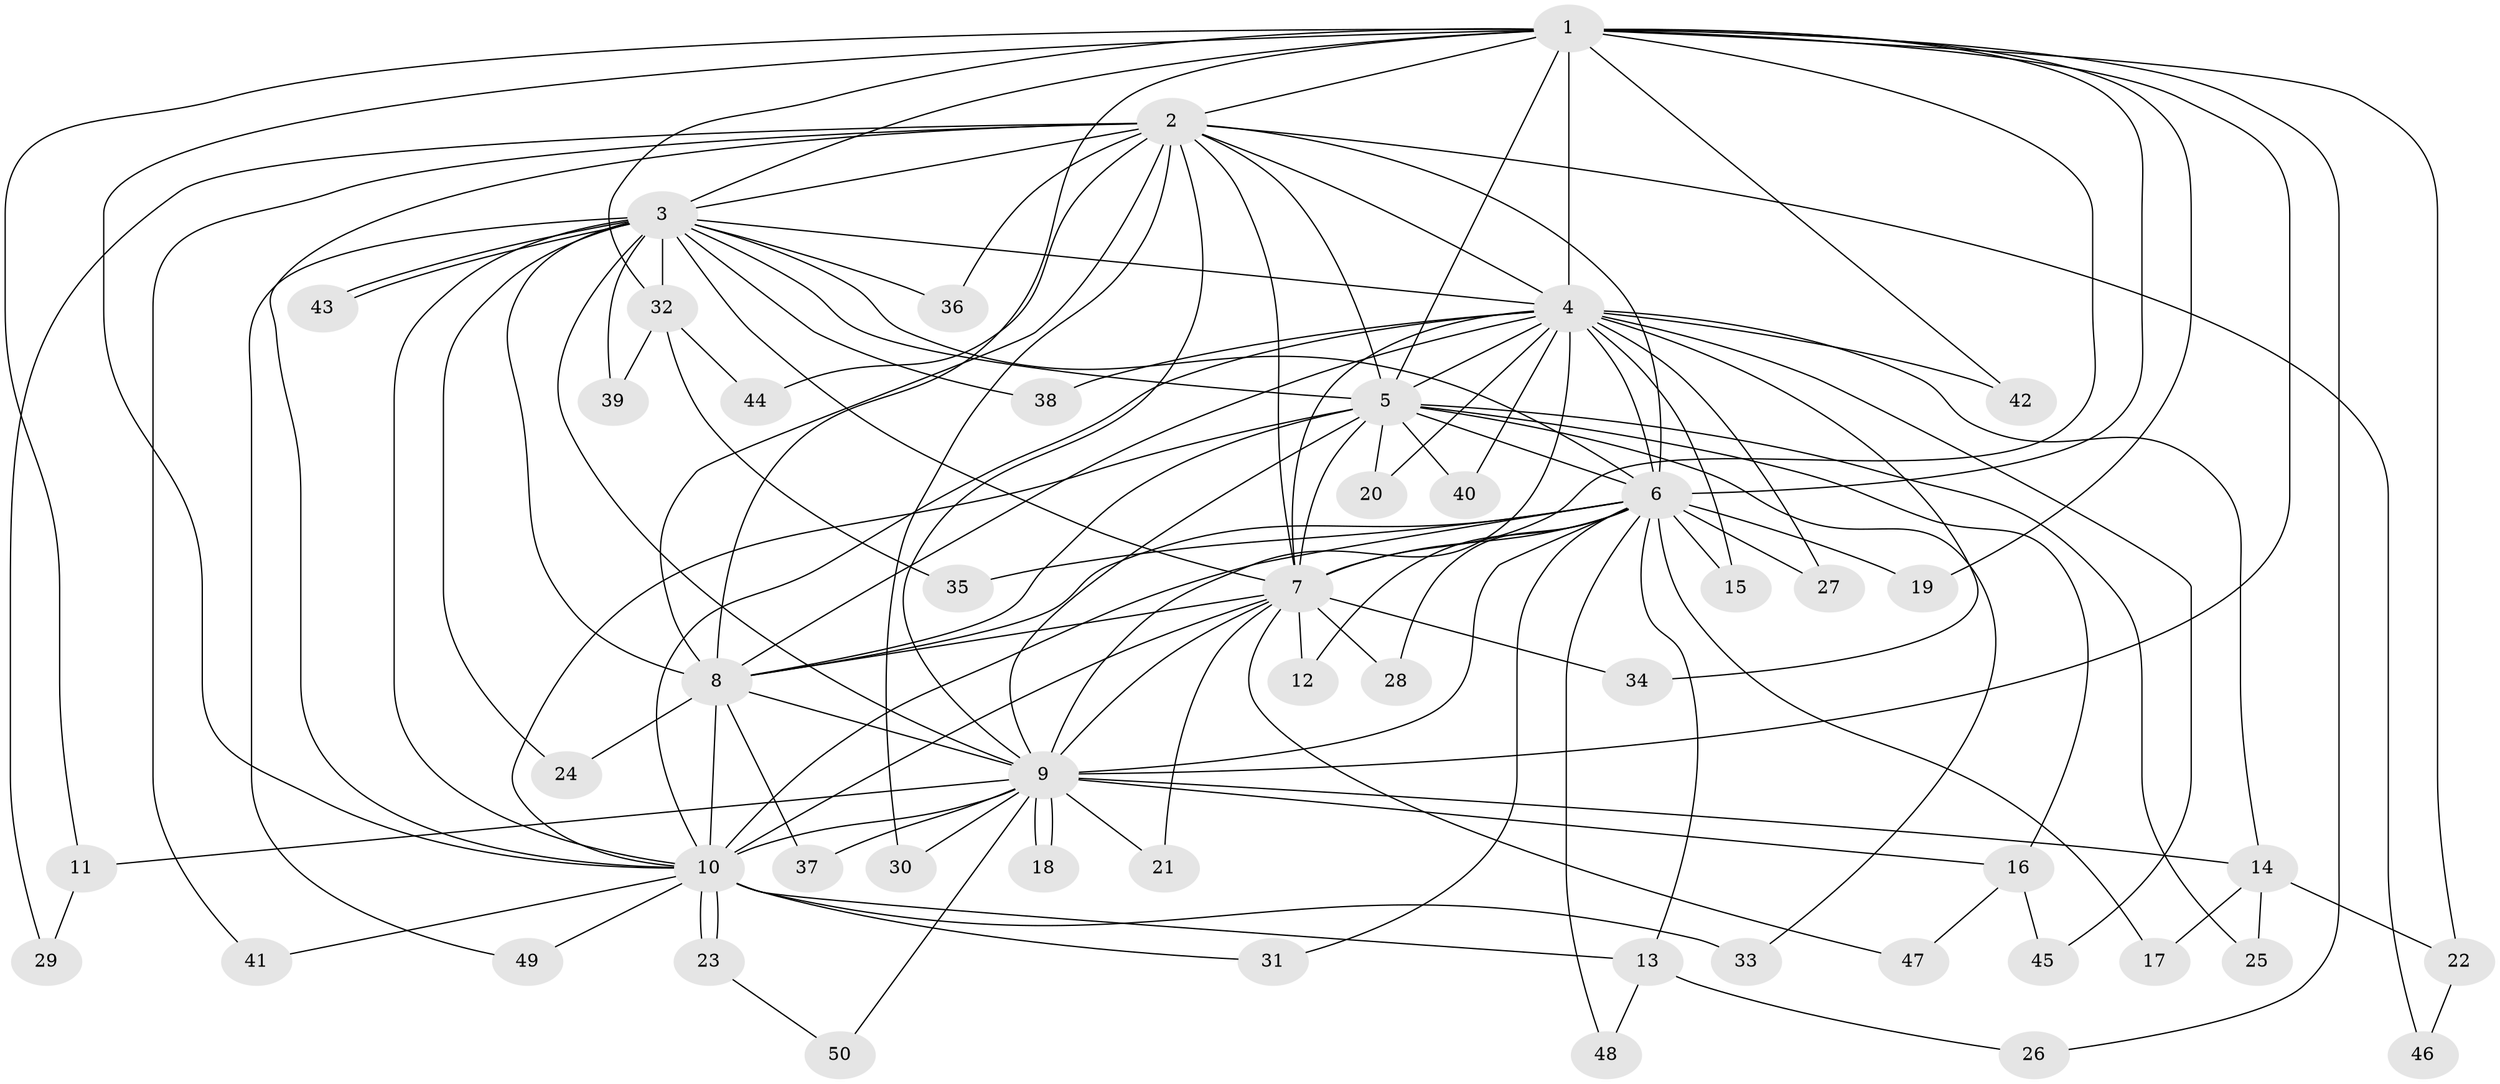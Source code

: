// Generated by graph-tools (version 1.1) at 2025/35/03/09/25 02:35:07]
// undirected, 50 vertices, 125 edges
graph export_dot {
graph [start="1"]
  node [color=gray90,style=filled];
  1;
  2;
  3;
  4;
  5;
  6;
  7;
  8;
  9;
  10;
  11;
  12;
  13;
  14;
  15;
  16;
  17;
  18;
  19;
  20;
  21;
  22;
  23;
  24;
  25;
  26;
  27;
  28;
  29;
  30;
  31;
  32;
  33;
  34;
  35;
  36;
  37;
  38;
  39;
  40;
  41;
  42;
  43;
  44;
  45;
  46;
  47;
  48;
  49;
  50;
  1 -- 2;
  1 -- 3;
  1 -- 4;
  1 -- 5;
  1 -- 6;
  1 -- 7;
  1 -- 8;
  1 -- 9;
  1 -- 10;
  1 -- 11;
  1 -- 19;
  1 -- 22;
  1 -- 26;
  1 -- 32;
  1 -- 42;
  2 -- 3;
  2 -- 4;
  2 -- 5;
  2 -- 6;
  2 -- 7;
  2 -- 8;
  2 -- 9;
  2 -- 10;
  2 -- 29;
  2 -- 30;
  2 -- 36;
  2 -- 41;
  2 -- 44;
  2 -- 46;
  3 -- 4;
  3 -- 5;
  3 -- 6;
  3 -- 7;
  3 -- 8;
  3 -- 9;
  3 -- 10;
  3 -- 24;
  3 -- 32;
  3 -- 36;
  3 -- 38;
  3 -- 39;
  3 -- 43;
  3 -- 43;
  3 -- 49;
  4 -- 5;
  4 -- 6;
  4 -- 7;
  4 -- 8;
  4 -- 9;
  4 -- 10;
  4 -- 14;
  4 -- 15;
  4 -- 20;
  4 -- 27;
  4 -- 34;
  4 -- 38;
  4 -- 40;
  4 -- 42;
  4 -- 45;
  5 -- 6;
  5 -- 7;
  5 -- 8;
  5 -- 9;
  5 -- 10;
  5 -- 16;
  5 -- 20;
  5 -- 25;
  5 -- 33;
  5 -- 40;
  6 -- 7;
  6 -- 8;
  6 -- 9;
  6 -- 10;
  6 -- 12;
  6 -- 13;
  6 -- 15;
  6 -- 17;
  6 -- 19;
  6 -- 27;
  6 -- 28;
  6 -- 31;
  6 -- 35;
  6 -- 48;
  7 -- 8;
  7 -- 9;
  7 -- 10;
  7 -- 12;
  7 -- 21;
  7 -- 28;
  7 -- 34;
  7 -- 47;
  8 -- 9;
  8 -- 10;
  8 -- 24;
  8 -- 37;
  9 -- 10;
  9 -- 11;
  9 -- 14;
  9 -- 16;
  9 -- 18;
  9 -- 18;
  9 -- 21;
  9 -- 30;
  9 -- 37;
  9 -- 50;
  10 -- 13;
  10 -- 23;
  10 -- 23;
  10 -- 31;
  10 -- 33;
  10 -- 41;
  10 -- 49;
  11 -- 29;
  13 -- 26;
  13 -- 48;
  14 -- 17;
  14 -- 22;
  14 -- 25;
  16 -- 45;
  16 -- 47;
  22 -- 46;
  23 -- 50;
  32 -- 35;
  32 -- 39;
  32 -- 44;
}
